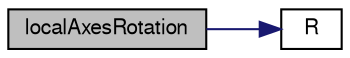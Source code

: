 digraph "localAxesRotation"
{
  bgcolor="transparent";
  edge [fontname="FreeSans",fontsize="10",labelfontname="FreeSans",labelfontsize="10"];
  node [fontname="FreeSans",fontsize="10",shape=record];
  rankdir="LR";
  Node686 [label="localAxesRotation",height=0.2,width=0.4,color="black", fillcolor="grey75", style="filled", fontcolor="black"];
  Node686 -> Node687 [color="midnightblue",fontsize="10",style="solid",fontname="FreeSans"];
  Node687 [label="R",height=0.2,width=0.4,color="black",URL="$a25002.html#a3cd9a1bbbe2bea1310fafd9d832dcc21",tooltip="Return local-to-global transformation tensor. "];
}
